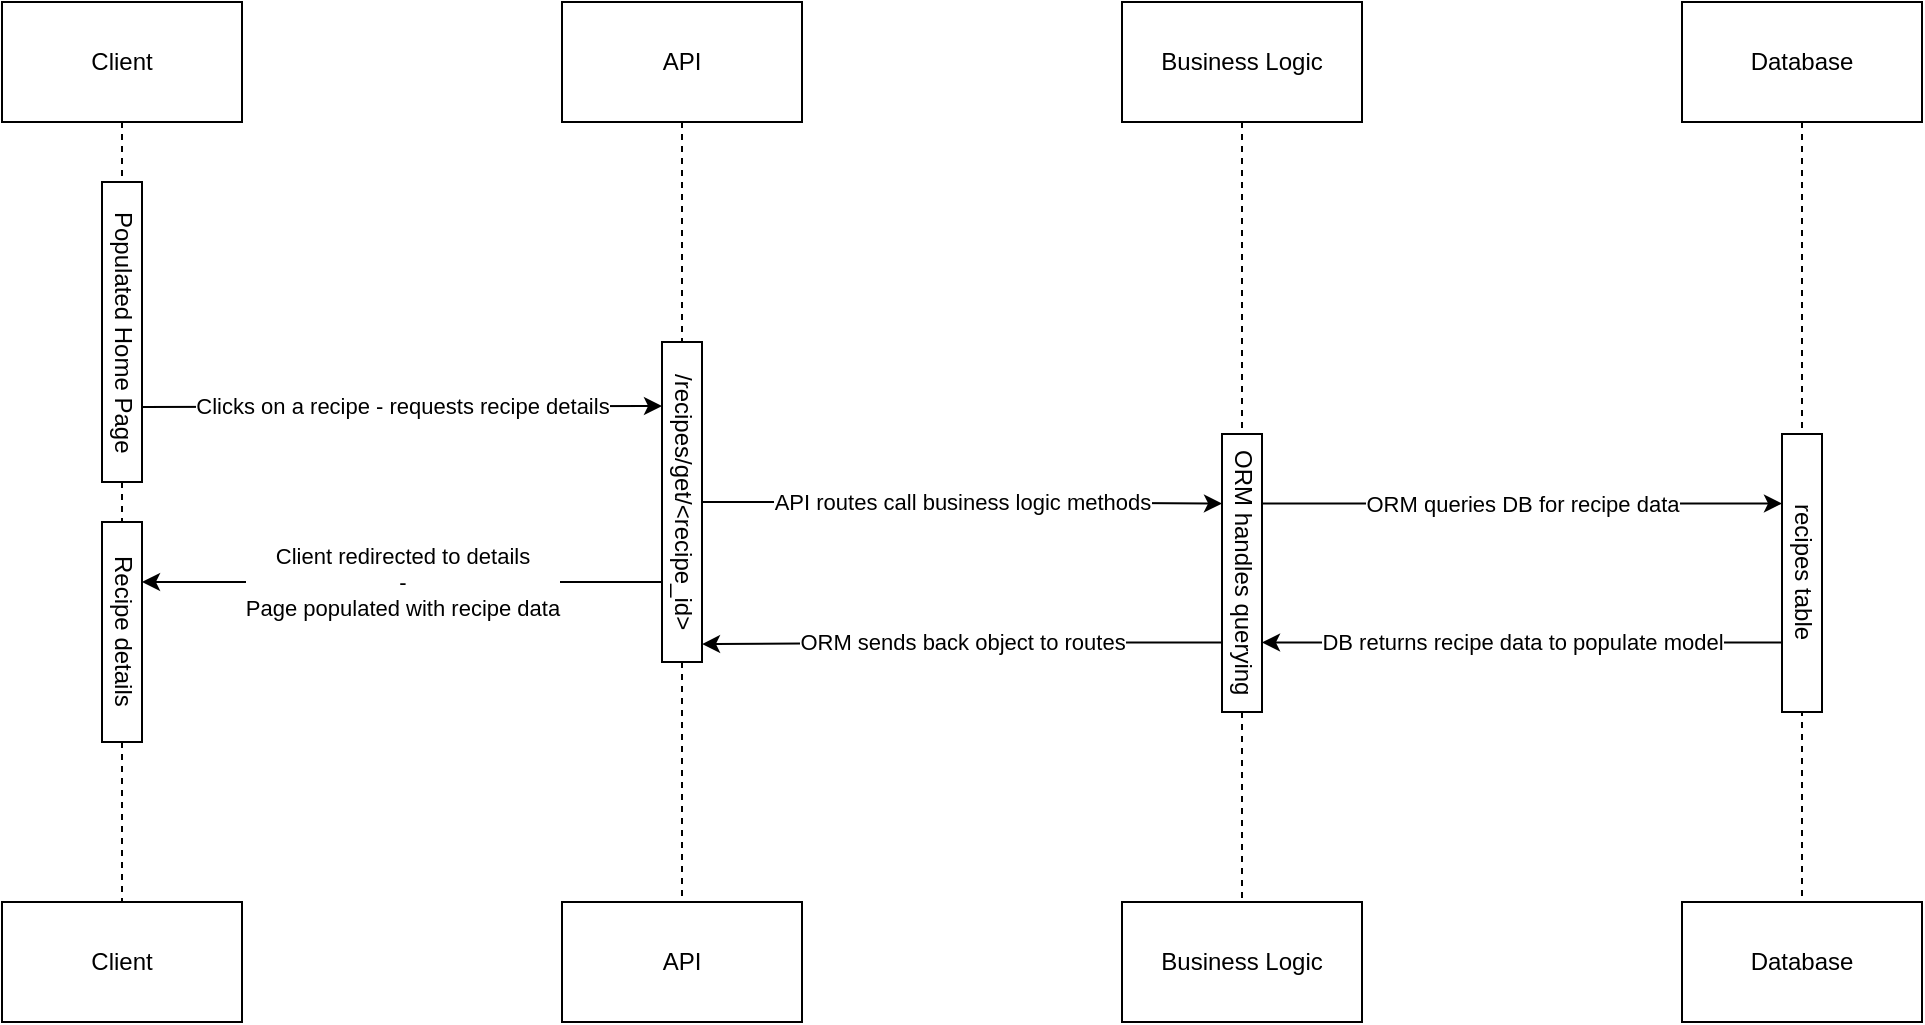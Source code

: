 <mxfile version="27.1.3">
  <diagram name="Page-1" id="D0fdV-JRTlxFz3nLKLJs">
    <mxGraphModel dx="1426" dy="797" grid="1" gridSize="10" guides="1" tooltips="1" connect="1" arrows="1" fold="1" page="1" pageScale="1" pageWidth="1169" pageHeight="827" math="0" shadow="0">
      <root>
        <mxCell id="0" />
        <mxCell id="1" parent="0" />
        <mxCell id="v1nUesyNh9svekJ-Zioy-3" value="" style="edgeStyle=orthogonalEdgeStyle;rounded=0;orthogonalLoop=1;jettySize=auto;html=1;exitX=0.5;exitY=1;exitDx=0;exitDy=0;entryX=0.5;entryY=0;entryDx=0;entryDy=0;endArrow=none;startFill=0;dashed=1;" parent="1" source="zeEJzOroTsTFU0kubTcI-1" target="v1nUesyNh9svekJ-Zioy-1" edge="1">
          <mxGeometry relative="1" as="geometry">
            <mxPoint x="180" y="120" as="sourcePoint" />
            <mxPoint x="180" y="510" as="targetPoint" />
          </mxGeometry>
        </mxCell>
        <mxCell id="zeEJzOroTsTFU0kubTcI-11" style="edgeStyle=orthogonalEdgeStyle;rounded=0;orthogonalLoop=1;jettySize=auto;html=1;exitX=0.5;exitY=1;exitDx=0;exitDy=0;entryX=0.5;entryY=0;entryDx=0;entryDy=0;endArrow=none;startFill=0;dashed=1;" parent="1" source="v1nUesyNh9svekJ-Zioy-1" target="zeEJzOroTsTFU0kubTcI-2" edge="1">
          <mxGeometry relative="1" as="geometry" />
        </mxCell>
        <mxCell id="zeEJzOroTsTFU0kubTcI-1" value="Client" style="rounded=0;whiteSpace=wrap;html=1;" parent="1" vertex="1">
          <mxGeometry x="120" y="60" width="120" height="60" as="geometry" />
        </mxCell>
        <mxCell id="zeEJzOroTsTFU0kubTcI-2" value="Client" style="rounded=0;whiteSpace=wrap;html=1;" parent="1" vertex="1">
          <mxGeometry x="120" y="510" width="120" height="60" as="geometry" />
        </mxCell>
        <mxCell id="zeEJzOroTsTFU0kubTcI-3" value="Populated Home Page" style="rounded=0;whiteSpace=wrap;html=1;textDirection=vertical-lr;" parent="1" vertex="1">
          <mxGeometry x="170" y="150" width="20" height="150" as="geometry" />
        </mxCell>
        <mxCell id="zeEJzOroTsTFU0kubTcI-12" style="edgeStyle=orthogonalEdgeStyle;rounded=0;orthogonalLoop=1;jettySize=auto;html=1;exitX=0.5;exitY=1;exitDx=0;exitDy=0;entryX=0.5;entryY=0;entryDx=0;entryDy=0;endArrow=none;startFill=0;dashed=1;" parent="1" source="zeEJzOroTsTFU0kubTcI-6" target="zeEJzOroTsTFU0kubTcI-5" edge="1">
          <mxGeometry relative="1" as="geometry" />
        </mxCell>
        <mxCell id="zeEJzOroTsTFU0kubTcI-4" value="API" style="rounded=0;whiteSpace=wrap;html=1;" parent="1" vertex="1">
          <mxGeometry x="400" y="60" width="120" height="60" as="geometry" />
        </mxCell>
        <mxCell id="zeEJzOroTsTFU0kubTcI-5" value="API" style="rounded=0;whiteSpace=wrap;html=1;" parent="1" vertex="1">
          <mxGeometry x="400" y="510" width="120" height="60" as="geometry" />
        </mxCell>
        <mxCell id="zeEJzOroTsTFU0kubTcI-14" style="edgeStyle=orthogonalEdgeStyle;rounded=0;orthogonalLoop=1;jettySize=auto;html=1;exitX=0.5;exitY=1;exitDx=0;exitDy=0;entryX=0.5;entryY=0;entryDx=0;entryDy=0;endArrow=none;startFill=0;dashed=1;" parent="1" source="zeEJzOroTsTFU0kubTcI-20" target="zeEJzOroTsTFU0kubTcI-13" edge="1">
          <mxGeometry relative="1" as="geometry" />
        </mxCell>
        <mxCell id="zeEJzOroTsTFU0kubTcI-10" value="Business Logic" style="rounded=0;whiteSpace=wrap;html=1;" parent="1" vertex="1">
          <mxGeometry x="680" y="60" width="120" height="60" as="geometry" />
        </mxCell>
        <mxCell id="zeEJzOroTsTFU0kubTcI-13" value="Business Logic" style="rounded=0;whiteSpace=wrap;html=1;" parent="1" vertex="1">
          <mxGeometry x="680" y="510" width="120" height="60" as="geometry" />
        </mxCell>
        <mxCell id="zeEJzOroTsTFU0kubTcI-17" style="edgeStyle=orthogonalEdgeStyle;rounded=0;orthogonalLoop=1;jettySize=auto;html=1;exitX=0.5;exitY=1;exitDx=0;exitDy=0;entryX=0.5;entryY=0;entryDx=0;entryDy=0;endArrow=none;startFill=0;dashed=1;" parent="1" source="zeEJzOroTsTFU0kubTcI-18" target="zeEJzOroTsTFU0kubTcI-19" edge="1">
          <mxGeometry relative="1" as="geometry" />
        </mxCell>
        <mxCell id="zeEJzOroTsTFU0kubTcI-18" value="Database" style="rounded=0;whiteSpace=wrap;html=1;" parent="1" vertex="1">
          <mxGeometry x="960" y="60" width="120" height="60" as="geometry" />
        </mxCell>
        <mxCell id="zeEJzOroTsTFU0kubTcI-19" value="Database" style="rounded=0;whiteSpace=wrap;html=1;" parent="1" vertex="1">
          <mxGeometry x="960" y="510" width="120" height="60" as="geometry" />
        </mxCell>
        <mxCell id="zeEJzOroTsTFU0kubTcI-21" value="" style="edgeStyle=orthogonalEdgeStyle;rounded=0;orthogonalLoop=1;jettySize=auto;html=1;exitX=0.5;exitY=1;exitDx=0;exitDy=0;entryX=0.5;entryY=0;entryDx=0;entryDy=0;endArrow=none;startFill=0;dashed=1;" parent="1" source="zeEJzOroTsTFU0kubTcI-10" target="zeEJzOroTsTFU0kubTcI-20" edge="1">
          <mxGeometry relative="1" as="geometry">
            <mxPoint x="740" y="120" as="sourcePoint" />
            <mxPoint x="740" y="510" as="targetPoint" />
          </mxGeometry>
        </mxCell>
        <mxCell id="v1nUesyNh9svekJ-Zioy-8" value="ORM queries DB for recipe data" style="edgeStyle=orthogonalEdgeStyle;rounded=0;orthogonalLoop=1;jettySize=auto;html=1;exitX=1;exitY=0.25;exitDx=0;exitDy=0;entryX=0;entryY=0.25;entryDx=0;entryDy=0;" parent="1" source="zeEJzOroTsTFU0kubTcI-20" target="zeEJzOroTsTFU0kubTcI-23" edge="1">
          <mxGeometry relative="1" as="geometry" />
        </mxCell>
        <mxCell id="zeEJzOroTsTFU0kubTcI-20" value="ORM handles querying" style="rounded=0;whiteSpace=wrap;html=1;textDirection=vertical-lr;" parent="1" vertex="1">
          <mxGeometry x="730" y="276" width="20" height="139" as="geometry" />
        </mxCell>
        <mxCell id="zeEJzOroTsTFU0kubTcI-25" value="DB returns recipe data to populate model" style="edgeStyle=orthogonalEdgeStyle;rounded=0;orthogonalLoop=1;jettySize=auto;html=1;exitX=0;exitY=0.75;exitDx=0;exitDy=0;entryX=1;entryY=0.75;entryDx=0;entryDy=0;" parent="1" source="zeEJzOroTsTFU0kubTcI-23" target="zeEJzOroTsTFU0kubTcI-20" edge="1">
          <mxGeometry x="0.004" relative="1" as="geometry">
            <mxPoint as="offset" />
          </mxGeometry>
        </mxCell>
        <mxCell id="zeEJzOroTsTFU0kubTcI-23" value="recipes table" style="rounded=0;whiteSpace=wrap;html=1;textDirection=vertical-lr;" parent="1" vertex="1">
          <mxGeometry x="1010" y="276" width="20" height="139" as="geometry" />
        </mxCell>
        <mxCell id="zeEJzOroTsTFU0kubTcI-31" value="ORM sends back object to routes" style="edgeStyle=orthogonalEdgeStyle;rounded=0;orthogonalLoop=1;jettySize=auto;html=1;exitX=0;exitY=0.75;exitDx=0;exitDy=0;entryX=1;entryY=0.944;entryDx=0;entryDy=0;entryPerimeter=0;" parent="1" source="zeEJzOroTsTFU0kubTcI-20" target="zeEJzOroTsTFU0kubTcI-6" edge="1">
          <mxGeometry x="-0.003" relative="1" as="geometry">
            <mxPoint as="offset" />
          </mxGeometry>
        </mxCell>
        <mxCell id="v1nUesyNh9svekJ-Zioy-1" value="Recipe details" style="rounded=0;whiteSpace=wrap;html=1;textDirection=vertical-lr;" parent="1" vertex="1">
          <mxGeometry x="170" y="320" width="20" height="110" as="geometry" />
        </mxCell>
        <mxCell id="v1nUesyNh9svekJ-Zioy-4" value="" style="edgeStyle=orthogonalEdgeStyle;rounded=0;orthogonalLoop=1;jettySize=auto;html=1;exitX=0.5;exitY=1;exitDx=0;exitDy=0;entryX=0.5;entryY=0;entryDx=0;entryDy=0;endArrow=none;startFill=0;dashed=1;" parent="1" source="zeEJzOroTsTFU0kubTcI-4" target="zeEJzOroTsTFU0kubTcI-6" edge="1">
          <mxGeometry relative="1" as="geometry">
            <mxPoint x="460" y="120" as="sourcePoint" />
            <mxPoint x="460" y="510" as="targetPoint" />
          </mxGeometry>
        </mxCell>
        <mxCell id="zeEJzOroTsTFU0kubTcI-6" value="/recipes/get/&amp;lt;recipe_id&amp;gt;" style="rounded=0;whiteSpace=wrap;html=1;textDirection=vertical-lr;" parent="1" vertex="1">
          <mxGeometry x="450" y="230" width="20" height="160" as="geometry" />
        </mxCell>
        <mxCell id="v1nUesyNh9svekJ-Zioy-5" value="Clicks on a recipe - requests recipe details" style="edgeStyle=orthogonalEdgeStyle;rounded=0;orthogonalLoop=1;jettySize=auto;html=1;exitX=1;exitY=0.75;exitDx=0;exitDy=0;" parent="1" source="zeEJzOroTsTFU0kubTcI-3" edge="1">
          <mxGeometry relative="1" as="geometry">
            <mxPoint x="450" y="262" as="targetPoint" />
            <mxPoint as="offset" />
          </mxGeometry>
        </mxCell>
        <mxCell id="v1nUesyNh9svekJ-Zioy-6" value="Client redirected to details&lt;br&gt;-&lt;br&gt;Page populated with recipe data" style="edgeStyle=orthogonalEdgeStyle;rounded=0;orthogonalLoop=1;jettySize=auto;html=1;exitX=0;exitY=0.75;exitDx=0;exitDy=0;" parent="1" source="zeEJzOroTsTFU0kubTcI-6" edge="1">
          <mxGeometry relative="1" as="geometry">
            <mxPoint x="190" y="350" as="targetPoint" />
          </mxGeometry>
        </mxCell>
        <mxCell id="v1nUesyNh9svekJ-Zioy-7" value="API routes call business logic methods" style="edgeStyle=orthogonalEdgeStyle;rounded=0;orthogonalLoop=1;jettySize=auto;html=1;exitX=1;exitY=0.5;exitDx=0;exitDy=0;entryX=0;entryY=0.25;entryDx=0;entryDy=0;" parent="1" source="zeEJzOroTsTFU0kubTcI-6" target="zeEJzOroTsTFU0kubTcI-20" edge="1">
          <mxGeometry x="-0.003" relative="1" as="geometry">
            <mxPoint x="470" y="230" as="sourcePoint" />
            <mxPoint x="730" y="230" as="targetPoint" />
            <mxPoint as="offset" />
          </mxGeometry>
        </mxCell>
      </root>
    </mxGraphModel>
  </diagram>
</mxfile>
